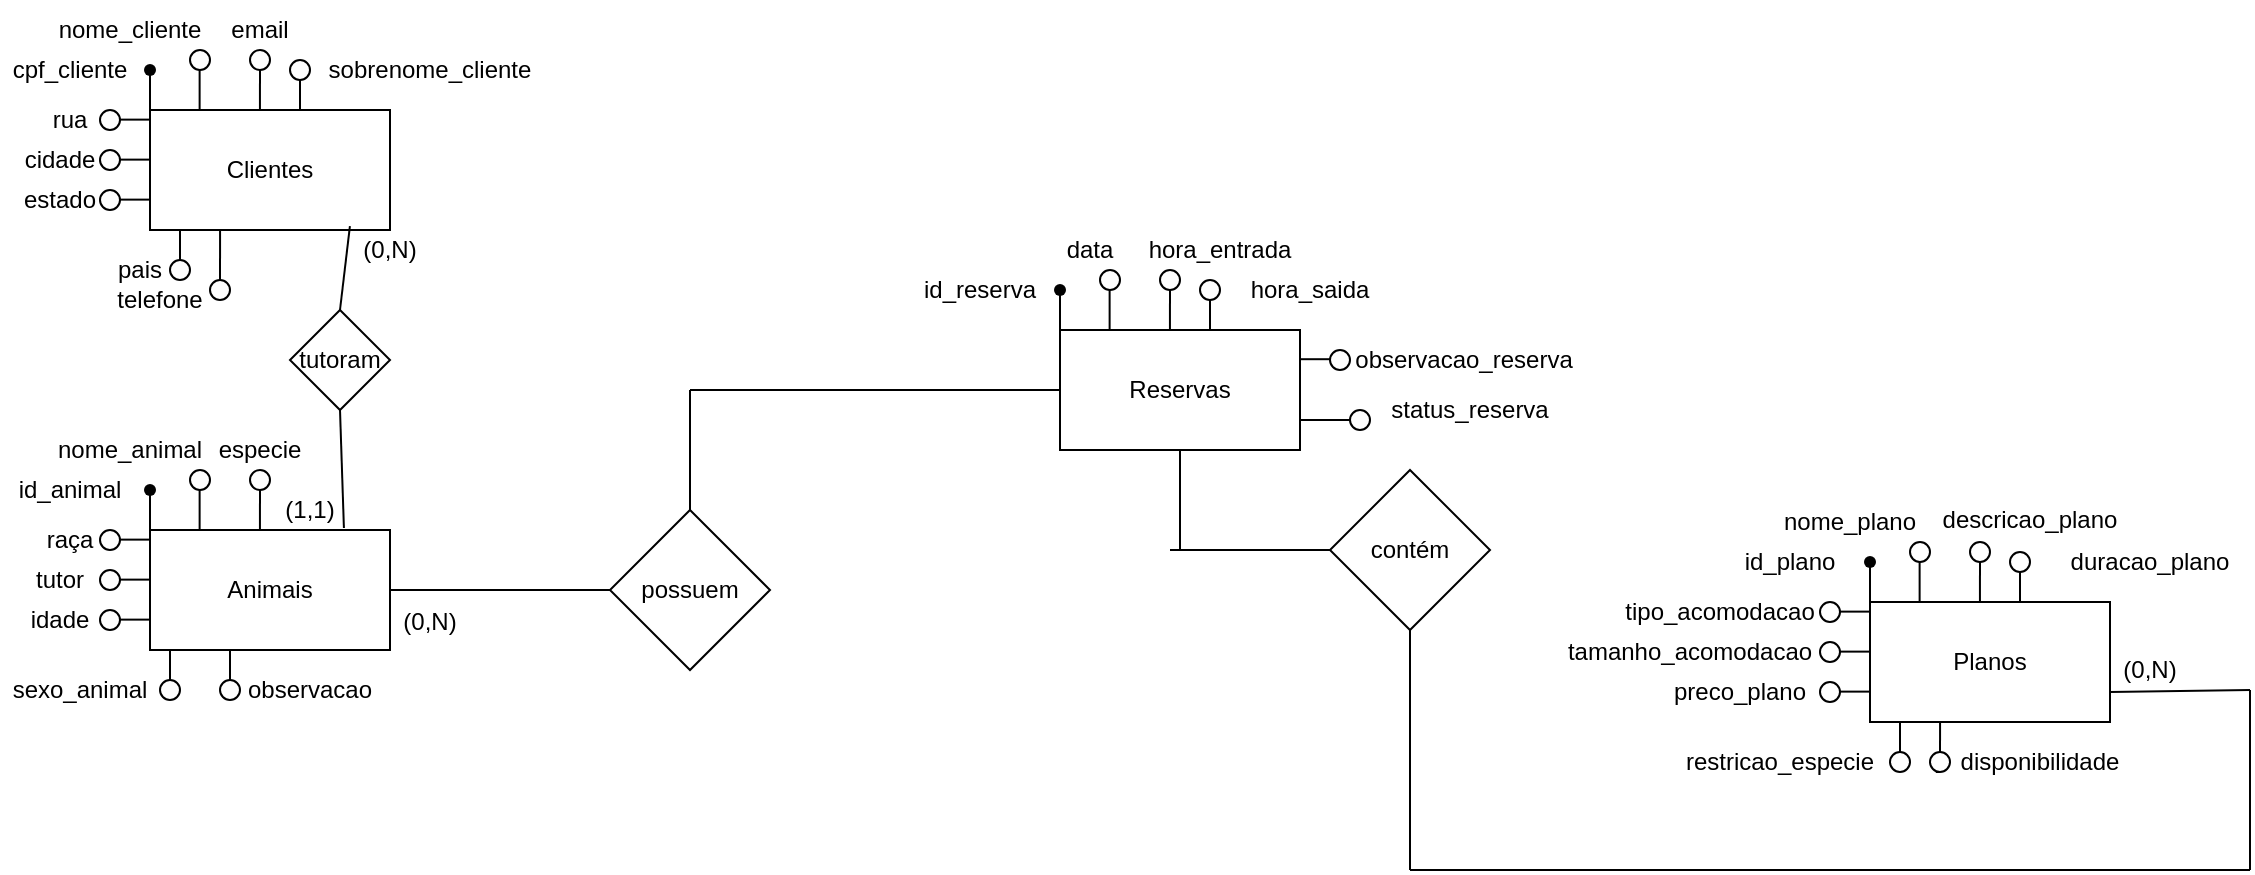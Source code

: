 <mxfile version="21.7.5" type="device">
  <diagram id="0zx48TExtGR6wXhQPlg_" name="Página-1">
    <mxGraphModel dx="1120" dy="478" grid="1" gridSize="10" guides="1" tooltips="1" connect="1" arrows="1" fold="1" page="1" pageScale="1" pageWidth="827" pageHeight="1169" math="0" shadow="0">
      <root>
        <mxCell id="0" />
        <mxCell id="1" parent="0" />
        <mxCell id="ggOTtO3rocImcCKtTKWv-1" value="Clientes" style="rounded=0;whiteSpace=wrap;html=1;" parent="1" vertex="1">
          <mxGeometry x="140" y="120" width="120" height="60" as="geometry" />
        </mxCell>
        <mxCell id="ggOTtO3rocImcCKtTKWv-2" value="" style="endArrow=none;html=1;rounded=0;" parent="1" edge="1">
          <mxGeometry width="50" height="50" relative="1" as="geometry">
            <mxPoint x="140" y="130" as="sourcePoint" />
            <mxPoint x="140" y="100" as="targetPoint" />
          </mxGeometry>
        </mxCell>
        <mxCell id="ggOTtO3rocImcCKtTKWv-4" value="" style="endArrow=none;html=1;rounded=0;" parent="1" edge="1">
          <mxGeometry width="50" height="50" relative="1" as="geometry">
            <mxPoint x="164.81" y="120" as="sourcePoint" />
            <mxPoint x="164.81" y="100" as="targetPoint" />
          </mxGeometry>
        </mxCell>
        <mxCell id="ggOTtO3rocImcCKtTKWv-5" value="" style="shape=waypoint;sketch=0;fillStyle=solid;size=6;pointerEvents=1;points=[];fillColor=none;resizable=0;rotatable=0;perimeter=centerPerimeter;snapToPoint=1;" parent="1" vertex="1">
          <mxGeometry x="130" y="90" width="20" height="20" as="geometry" />
        </mxCell>
        <mxCell id="ggOTtO3rocImcCKtTKWv-6" value="cpf_cliente" style="text;html=1;strokeColor=none;fillColor=none;align=center;verticalAlign=middle;whiteSpace=wrap;rounded=0;" parent="1" vertex="1">
          <mxGeometry x="70" y="85" width="60" height="30" as="geometry" />
        </mxCell>
        <mxCell id="ggOTtO3rocImcCKtTKWv-7" value="nome_cliente" style="text;html=1;strokeColor=none;fillColor=none;align=center;verticalAlign=middle;whiteSpace=wrap;rounded=0;" parent="1" vertex="1">
          <mxGeometry x="100" y="65" width="60" height="30" as="geometry" />
        </mxCell>
        <mxCell id="ggOTtO3rocImcCKtTKWv-11" value="" style="endArrow=none;html=1;rounded=0;" parent="1" source="ggOTtO3rocImcCKtTKWv-103" edge="1">
          <mxGeometry width="50" height="50" relative="1" as="geometry">
            <mxPoint x="150" y="410" as="sourcePoint" />
            <mxPoint x="150" y="390" as="targetPoint" />
          </mxGeometry>
        </mxCell>
        <mxCell id="ggOTtO3rocImcCKtTKWv-17" value="" style="ellipse;whiteSpace=wrap;html=1;" parent="1" vertex="1">
          <mxGeometry x="160" y="90" width="10" height="10" as="geometry" />
        </mxCell>
        <mxCell id="ggOTtO3rocImcCKtTKWv-36" value="" style="endArrow=none;html=1;rounded=0;exitX=0.458;exitY=0;exitDx=0;exitDy=0;exitPerimeter=0;" parent="1" source="ggOTtO3rocImcCKtTKWv-1" target="ggOTtO3rocImcCKtTKWv-35" edge="1">
          <mxGeometry width="50" height="50" relative="1" as="geometry">
            <mxPoint x="190" y="120" as="sourcePoint" />
            <mxPoint x="190" y="100" as="targetPoint" />
          </mxGeometry>
        </mxCell>
        <mxCell id="ggOTtO3rocImcCKtTKWv-35" value="" style="ellipse;whiteSpace=wrap;html=1;" parent="1" vertex="1">
          <mxGeometry x="190" y="90" width="10" height="10" as="geometry" />
        </mxCell>
        <mxCell id="ggOTtO3rocImcCKtTKWv-37" value="sobrenome_cliente" style="text;html=1;strokeColor=none;fillColor=none;align=center;verticalAlign=middle;whiteSpace=wrap;rounded=0;" parent="1" vertex="1">
          <mxGeometry x="250" y="85" width="60" height="30" as="geometry" />
        </mxCell>
        <mxCell id="ggOTtO3rocImcCKtTKWv-38" value="" style="endArrow=none;html=1;rounded=0;exitX=0.458;exitY=0;exitDx=0;exitDy=0;exitPerimeter=0;" parent="1" target="ggOTtO3rocImcCKtTKWv-39" edge="1">
          <mxGeometry width="50" height="50" relative="1" as="geometry">
            <mxPoint x="215" y="120" as="sourcePoint" />
            <mxPoint x="210" y="100" as="targetPoint" />
          </mxGeometry>
        </mxCell>
        <mxCell id="ggOTtO3rocImcCKtTKWv-39" value="" style="ellipse;whiteSpace=wrap;html=1;" parent="1" vertex="1">
          <mxGeometry x="210" y="95" width="10" height="10" as="geometry" />
        </mxCell>
        <mxCell id="ggOTtO3rocImcCKtTKWv-40" value="email" style="text;html=1;strokeColor=none;fillColor=none;align=center;verticalAlign=middle;whiteSpace=wrap;rounded=0;" parent="1" vertex="1">
          <mxGeometry x="165" y="65" width="60" height="30" as="geometry" />
        </mxCell>
        <mxCell id="ggOTtO3rocImcCKtTKWv-43" value="" style="endArrow=none;html=1;rounded=0;exitX=0.458;exitY=0;exitDx=0;exitDy=0;exitPerimeter=0;" parent="1" edge="1">
          <mxGeometry width="50" height="50" relative="1" as="geometry">
            <mxPoint x="140" y="124.81" as="sourcePoint" />
            <mxPoint x="125" y="124.81" as="targetPoint" />
            <Array as="points">
              <mxPoint x="135" y="124.81" />
            </Array>
          </mxGeometry>
        </mxCell>
        <mxCell id="ggOTtO3rocImcCKtTKWv-44" value="" style="ellipse;whiteSpace=wrap;html=1;" parent="1" vertex="1">
          <mxGeometry x="115" y="120" width="10" height="10" as="geometry" />
        </mxCell>
        <mxCell id="ggOTtO3rocImcCKtTKWv-48" value="" style="endArrow=none;html=1;rounded=0;exitX=0.458;exitY=0;exitDx=0;exitDy=0;exitPerimeter=0;" parent="1" edge="1">
          <mxGeometry width="50" height="50" relative="1" as="geometry">
            <mxPoint x="140" y="144.81" as="sourcePoint" />
            <mxPoint x="125" y="144.81" as="targetPoint" />
            <Array as="points">
              <mxPoint x="135" y="144.81" />
            </Array>
          </mxGeometry>
        </mxCell>
        <mxCell id="ggOTtO3rocImcCKtTKWv-49" value="" style="ellipse;whiteSpace=wrap;html=1;" parent="1" vertex="1">
          <mxGeometry x="115" y="140" width="10" height="10" as="geometry" />
        </mxCell>
        <mxCell id="ggOTtO3rocImcCKtTKWv-50" value="" style="endArrow=none;html=1;rounded=0;exitX=0.458;exitY=0;exitDx=0;exitDy=0;exitPerimeter=0;" parent="1" edge="1">
          <mxGeometry width="50" height="50" relative="1" as="geometry">
            <mxPoint x="140" y="164.81" as="sourcePoint" />
            <mxPoint x="125" y="164.81" as="targetPoint" />
            <Array as="points">
              <mxPoint x="135" y="164.81" />
            </Array>
          </mxGeometry>
        </mxCell>
        <mxCell id="ggOTtO3rocImcCKtTKWv-51" value="" style="ellipse;whiteSpace=wrap;html=1;" parent="1" vertex="1">
          <mxGeometry x="115" y="160" width="10" height="10" as="geometry" />
        </mxCell>
        <mxCell id="ggOTtO3rocImcCKtTKWv-52" value="rua" style="text;html=1;strokeColor=none;fillColor=none;align=center;verticalAlign=middle;whiteSpace=wrap;rounded=0;" parent="1" vertex="1">
          <mxGeometry x="70" y="110" width="60" height="30" as="geometry" />
        </mxCell>
        <mxCell id="ggOTtO3rocImcCKtTKWv-55" value="" style="endArrow=none;html=1;rounded=0;exitX=0.458;exitY=0;exitDx=0;exitDy=0;exitPerimeter=0;" parent="1" target="ggOTtO3rocImcCKtTKWv-56" edge="1">
          <mxGeometry width="50" height="50" relative="1" as="geometry">
            <mxPoint x="155" y="180" as="sourcePoint" />
            <mxPoint x="150" y="160" as="targetPoint" />
          </mxGeometry>
        </mxCell>
        <mxCell id="ggOTtO3rocImcCKtTKWv-56" value="" style="ellipse;whiteSpace=wrap;html=1;" parent="1" vertex="1">
          <mxGeometry x="150" y="195" width="10" height="10" as="geometry" />
        </mxCell>
        <mxCell id="ggOTtO3rocImcCKtTKWv-59" value="cidade" style="text;html=1;strokeColor=none;fillColor=none;align=center;verticalAlign=middle;whiteSpace=wrap;rounded=0;" parent="1" vertex="1">
          <mxGeometry x="65" y="130" width="60" height="30" as="geometry" />
        </mxCell>
        <mxCell id="ggOTtO3rocImcCKtTKWv-60" value="estado" style="text;html=1;strokeColor=none;fillColor=none;align=center;verticalAlign=middle;whiteSpace=wrap;rounded=0;" parent="1" vertex="1">
          <mxGeometry x="65" y="150" width="60" height="30" as="geometry" />
        </mxCell>
        <mxCell id="ggOTtO3rocImcCKtTKWv-61" value="pais" style="text;html=1;strokeColor=none;fillColor=none;align=center;verticalAlign=middle;whiteSpace=wrap;rounded=0;" parent="1" vertex="1">
          <mxGeometry x="105" y="185" width="60" height="30" as="geometry" />
        </mxCell>
        <mxCell id="ggOTtO3rocImcCKtTKWv-63" value="" style="endArrow=none;html=1;rounded=0;exitX=0.292;exitY=1;exitDx=0;exitDy=0;exitPerimeter=0;" parent="1" source="ggOTtO3rocImcCKtTKWv-1" target="ggOTtO3rocImcCKtTKWv-64" edge="1">
          <mxGeometry width="50" height="50" relative="1" as="geometry">
            <mxPoint x="200" y="180" as="sourcePoint" />
            <mxPoint x="195" y="160" as="targetPoint" />
          </mxGeometry>
        </mxCell>
        <mxCell id="ggOTtO3rocImcCKtTKWv-64" value="" style="ellipse;whiteSpace=wrap;html=1;" parent="1" vertex="1">
          <mxGeometry x="170" y="205" width="10" height="10" as="geometry" />
        </mxCell>
        <mxCell id="ggOTtO3rocImcCKtTKWv-65" value="telefone" style="text;html=1;strokeColor=none;fillColor=none;align=center;verticalAlign=middle;whiteSpace=wrap;rounded=0;" parent="1" vertex="1">
          <mxGeometry x="115" y="200" width="60" height="30" as="geometry" />
        </mxCell>
        <mxCell id="ggOTtO3rocImcCKtTKWv-66" value="Animais" style="rounded=0;whiteSpace=wrap;html=1;" parent="1" vertex="1">
          <mxGeometry x="140" y="330" width="120" height="60" as="geometry" />
        </mxCell>
        <mxCell id="ggOTtO3rocImcCKtTKWv-67" value="" style="endArrow=none;html=1;rounded=0;" parent="1" edge="1">
          <mxGeometry width="50" height="50" relative="1" as="geometry">
            <mxPoint x="140" y="340" as="sourcePoint" />
            <mxPoint x="140" y="310" as="targetPoint" />
          </mxGeometry>
        </mxCell>
        <mxCell id="ggOTtO3rocImcCKtTKWv-68" value="" style="endArrow=none;html=1;rounded=0;" parent="1" edge="1">
          <mxGeometry width="50" height="50" relative="1" as="geometry">
            <mxPoint x="164.81" y="330" as="sourcePoint" />
            <mxPoint x="164.81" y="310" as="targetPoint" />
          </mxGeometry>
        </mxCell>
        <mxCell id="ggOTtO3rocImcCKtTKWv-69" value="" style="shape=waypoint;sketch=0;fillStyle=solid;size=6;pointerEvents=1;points=[];fillColor=none;resizable=0;rotatable=0;perimeter=centerPerimeter;snapToPoint=1;" parent="1" vertex="1">
          <mxGeometry x="130" y="300" width="20" height="20" as="geometry" />
        </mxCell>
        <mxCell id="ggOTtO3rocImcCKtTKWv-70" value="id_animal" style="text;html=1;strokeColor=none;fillColor=none;align=center;verticalAlign=middle;whiteSpace=wrap;rounded=0;" parent="1" vertex="1">
          <mxGeometry x="70" y="295" width="60" height="30" as="geometry" />
        </mxCell>
        <mxCell id="ggOTtO3rocImcCKtTKWv-71" value="nome_animal" style="text;html=1;strokeColor=none;fillColor=none;align=center;verticalAlign=middle;whiteSpace=wrap;rounded=0;" parent="1" vertex="1">
          <mxGeometry x="100" y="275" width="60" height="30" as="geometry" />
        </mxCell>
        <mxCell id="ggOTtO3rocImcCKtTKWv-72" value="" style="ellipse;whiteSpace=wrap;html=1;" parent="1" vertex="1">
          <mxGeometry x="160" y="300" width="10" height="10" as="geometry" />
        </mxCell>
        <mxCell id="ggOTtO3rocImcCKtTKWv-73" value="" style="endArrow=none;html=1;rounded=0;exitX=0.458;exitY=0;exitDx=0;exitDy=0;exitPerimeter=0;" parent="1" source="ggOTtO3rocImcCKtTKWv-66" target="ggOTtO3rocImcCKtTKWv-74" edge="1">
          <mxGeometry width="50" height="50" relative="1" as="geometry">
            <mxPoint x="190" y="330" as="sourcePoint" />
            <mxPoint x="190" y="310" as="targetPoint" />
          </mxGeometry>
        </mxCell>
        <mxCell id="ggOTtO3rocImcCKtTKWv-74" value="" style="ellipse;whiteSpace=wrap;html=1;" parent="1" vertex="1">
          <mxGeometry x="190" y="300" width="10" height="10" as="geometry" />
        </mxCell>
        <mxCell id="ggOTtO3rocImcCKtTKWv-78" value="especie" style="text;html=1;strokeColor=none;fillColor=none;align=center;verticalAlign=middle;whiteSpace=wrap;rounded=0;" parent="1" vertex="1">
          <mxGeometry x="165" y="275" width="60" height="30" as="geometry" />
        </mxCell>
        <mxCell id="ggOTtO3rocImcCKtTKWv-79" value="" style="endArrow=none;html=1;rounded=0;exitX=0.458;exitY=0;exitDx=0;exitDy=0;exitPerimeter=0;" parent="1" edge="1">
          <mxGeometry width="50" height="50" relative="1" as="geometry">
            <mxPoint x="140" y="334.81" as="sourcePoint" />
            <mxPoint x="125" y="334.81" as="targetPoint" />
            <Array as="points">
              <mxPoint x="135" y="334.81" />
            </Array>
          </mxGeometry>
        </mxCell>
        <mxCell id="ggOTtO3rocImcCKtTKWv-80" value="" style="ellipse;whiteSpace=wrap;html=1;" parent="1" vertex="1">
          <mxGeometry x="115" y="330" width="10" height="10" as="geometry" />
        </mxCell>
        <mxCell id="ggOTtO3rocImcCKtTKWv-81" value="" style="endArrow=none;html=1;rounded=0;exitX=0.458;exitY=0;exitDx=0;exitDy=0;exitPerimeter=0;" parent="1" edge="1">
          <mxGeometry width="50" height="50" relative="1" as="geometry">
            <mxPoint x="140" y="354.81" as="sourcePoint" />
            <mxPoint x="125" y="354.81" as="targetPoint" />
            <Array as="points">
              <mxPoint x="135" y="354.81" />
            </Array>
          </mxGeometry>
        </mxCell>
        <mxCell id="ggOTtO3rocImcCKtTKWv-82" value="" style="ellipse;whiteSpace=wrap;html=1;" parent="1" vertex="1">
          <mxGeometry x="115" y="350" width="10" height="10" as="geometry" />
        </mxCell>
        <mxCell id="ggOTtO3rocImcCKtTKWv-83" value="" style="endArrow=none;html=1;rounded=0;exitX=0.458;exitY=0;exitDx=0;exitDy=0;exitPerimeter=0;" parent="1" edge="1">
          <mxGeometry width="50" height="50" relative="1" as="geometry">
            <mxPoint x="140" y="374.81" as="sourcePoint" />
            <mxPoint x="125" y="374.81" as="targetPoint" />
            <Array as="points">
              <mxPoint x="135" y="374.81" />
            </Array>
          </mxGeometry>
        </mxCell>
        <mxCell id="ggOTtO3rocImcCKtTKWv-84" value="" style="ellipse;whiteSpace=wrap;html=1;" parent="1" vertex="1">
          <mxGeometry x="115" y="370" width="10" height="10" as="geometry" />
        </mxCell>
        <mxCell id="ggOTtO3rocImcCKtTKWv-85" value="raça" style="text;html=1;strokeColor=none;fillColor=none;align=center;verticalAlign=middle;whiteSpace=wrap;rounded=0;" parent="1" vertex="1">
          <mxGeometry x="70" y="320" width="60" height="30" as="geometry" />
        </mxCell>
        <mxCell id="ggOTtO3rocImcCKtTKWv-88" value="tutor" style="text;html=1;strokeColor=none;fillColor=none;align=center;verticalAlign=middle;whiteSpace=wrap;rounded=0;" parent="1" vertex="1">
          <mxGeometry x="65" y="340" width="60" height="30" as="geometry" />
        </mxCell>
        <mxCell id="ggOTtO3rocImcCKtTKWv-89" value="idade" style="text;html=1;strokeColor=none;fillColor=none;align=center;verticalAlign=middle;whiteSpace=wrap;rounded=0;" parent="1" vertex="1">
          <mxGeometry x="65" y="360" width="60" height="30" as="geometry" />
        </mxCell>
        <mxCell id="ggOTtO3rocImcCKtTKWv-105" value="Reservas" style="rounded=0;whiteSpace=wrap;html=1;" parent="1" vertex="1">
          <mxGeometry x="595" y="230" width="120" height="60" as="geometry" />
        </mxCell>
        <mxCell id="ggOTtO3rocImcCKtTKWv-106" value="" style="endArrow=none;html=1;rounded=0;" parent="1" edge="1">
          <mxGeometry width="50" height="50" relative="1" as="geometry">
            <mxPoint x="595" y="240" as="sourcePoint" />
            <mxPoint x="595" y="210" as="targetPoint" />
          </mxGeometry>
        </mxCell>
        <mxCell id="ggOTtO3rocImcCKtTKWv-107" value="" style="endArrow=none;html=1;rounded=0;" parent="1" edge="1">
          <mxGeometry width="50" height="50" relative="1" as="geometry">
            <mxPoint x="619.81" y="230" as="sourcePoint" />
            <mxPoint x="619.81" y="210" as="targetPoint" />
          </mxGeometry>
        </mxCell>
        <mxCell id="ggOTtO3rocImcCKtTKWv-108" value="" style="shape=waypoint;sketch=0;fillStyle=solid;size=6;pointerEvents=1;points=[];fillColor=none;resizable=0;rotatable=0;perimeter=centerPerimeter;snapToPoint=1;" parent="1" vertex="1">
          <mxGeometry x="585" y="200" width="20" height="20" as="geometry" />
        </mxCell>
        <mxCell id="ggOTtO3rocImcCKtTKWv-109" value="id_reserva" style="text;html=1;strokeColor=none;fillColor=none;align=center;verticalAlign=middle;whiteSpace=wrap;rounded=0;" parent="1" vertex="1">
          <mxGeometry x="525" y="195" width="60" height="30" as="geometry" />
        </mxCell>
        <mxCell id="ggOTtO3rocImcCKtTKWv-110" value="data" style="text;html=1;strokeColor=none;fillColor=none;align=center;verticalAlign=middle;whiteSpace=wrap;rounded=0;" parent="1" vertex="1">
          <mxGeometry x="580" y="175" width="60" height="30" as="geometry" />
        </mxCell>
        <mxCell id="ggOTtO3rocImcCKtTKWv-111" value="" style="ellipse;whiteSpace=wrap;html=1;" parent="1" vertex="1">
          <mxGeometry x="615" y="200" width="10" height="10" as="geometry" />
        </mxCell>
        <mxCell id="ggOTtO3rocImcCKtTKWv-112" value="" style="endArrow=none;html=1;rounded=0;exitX=0.458;exitY=0;exitDx=0;exitDy=0;exitPerimeter=0;" parent="1" source="ggOTtO3rocImcCKtTKWv-105" target="ggOTtO3rocImcCKtTKWv-113" edge="1">
          <mxGeometry width="50" height="50" relative="1" as="geometry">
            <mxPoint x="645" y="230" as="sourcePoint" />
            <mxPoint x="645" y="210" as="targetPoint" />
          </mxGeometry>
        </mxCell>
        <mxCell id="ggOTtO3rocImcCKtTKWv-113" value="" style="ellipse;whiteSpace=wrap;html=1;" parent="1" vertex="1">
          <mxGeometry x="645" y="200" width="10" height="10" as="geometry" />
        </mxCell>
        <mxCell id="ggOTtO3rocImcCKtTKWv-114" value="hora_saida" style="text;html=1;strokeColor=none;fillColor=none;align=center;verticalAlign=middle;whiteSpace=wrap;rounded=0;" parent="1" vertex="1">
          <mxGeometry x="690" y="195" width="60" height="30" as="geometry" />
        </mxCell>
        <mxCell id="ggOTtO3rocImcCKtTKWv-115" value="" style="endArrow=none;html=1;rounded=0;exitX=0.458;exitY=0;exitDx=0;exitDy=0;exitPerimeter=0;" parent="1" target="ggOTtO3rocImcCKtTKWv-116" edge="1">
          <mxGeometry width="50" height="50" relative="1" as="geometry">
            <mxPoint x="670" y="230" as="sourcePoint" />
            <mxPoint x="665" y="210" as="targetPoint" />
          </mxGeometry>
        </mxCell>
        <mxCell id="ggOTtO3rocImcCKtTKWv-116" value="" style="ellipse;whiteSpace=wrap;html=1;" parent="1" vertex="1">
          <mxGeometry x="665" y="205" width="10" height="10" as="geometry" />
        </mxCell>
        <mxCell id="ggOTtO3rocImcCKtTKWv-117" value="hora_entrada" style="text;html=1;strokeColor=none;fillColor=none;align=center;verticalAlign=middle;whiteSpace=wrap;rounded=0;" parent="1" vertex="1">
          <mxGeometry x="645" y="175" width="60" height="30" as="geometry" />
        </mxCell>
        <mxCell id="ggOTtO3rocImcCKtTKWv-121" value="" style="ellipse;whiteSpace=wrap;html=1;" parent="1" vertex="1">
          <mxGeometry x="730" y="240" width="10" height="10" as="geometry" />
        </mxCell>
        <mxCell id="ggOTtO3rocImcCKtTKWv-122" value="" style="endArrow=none;html=1;rounded=0;exitX=0.458;exitY=0;exitDx=0;exitDy=0;exitPerimeter=0;" parent="1" edge="1">
          <mxGeometry width="50" height="50" relative="1" as="geometry">
            <mxPoint x="730" y="244.6" as="sourcePoint" />
            <mxPoint x="715" y="244.6" as="targetPoint" />
            <Array as="points">
              <mxPoint x="725" y="244.6" />
            </Array>
          </mxGeometry>
        </mxCell>
        <mxCell id="ggOTtO3rocImcCKtTKWv-138" value="" style="endArrow=none;html=1;rounded=0;" parent="1" target="ggOTtO3rocImcCKtTKWv-103" edge="1">
          <mxGeometry width="50" height="50" relative="1" as="geometry">
            <mxPoint x="150" y="410" as="sourcePoint" />
            <mxPoint x="150" y="390" as="targetPoint" />
          </mxGeometry>
        </mxCell>
        <mxCell id="ggOTtO3rocImcCKtTKWv-103" value="" style="ellipse;whiteSpace=wrap;html=1;" parent="1" vertex="1">
          <mxGeometry x="145" y="405" width="10" height="10" as="geometry" />
        </mxCell>
        <mxCell id="ggOTtO3rocImcCKtTKWv-139" value="sexo_animal" style="text;html=1;strokeColor=none;fillColor=none;align=center;verticalAlign=middle;whiteSpace=wrap;rounded=0;" parent="1" vertex="1">
          <mxGeometry x="75" y="395" width="60" height="30" as="geometry" />
        </mxCell>
        <mxCell id="ggOTtO3rocImcCKtTKWv-140" value="observacao_reserva" style="text;html=1;strokeColor=none;fillColor=none;align=center;verticalAlign=middle;whiteSpace=wrap;rounded=0;" parent="1" vertex="1">
          <mxGeometry x="767" y="230" width="60" height="30" as="geometry" />
        </mxCell>
        <mxCell id="ggOTtO3rocImcCKtTKWv-143" value="" style="endArrow=none;html=1;rounded=0;" parent="1" source="ggOTtO3rocImcCKtTKWv-144" edge="1">
          <mxGeometry width="50" height="50" relative="1" as="geometry">
            <mxPoint x="180" y="410" as="sourcePoint" />
            <mxPoint x="180" y="390" as="targetPoint" />
          </mxGeometry>
        </mxCell>
        <mxCell id="ggOTtO3rocImcCKtTKWv-144" value="" style="ellipse;whiteSpace=wrap;html=1;" parent="1" vertex="1">
          <mxGeometry x="175" y="405" width="10" height="10" as="geometry" />
        </mxCell>
        <mxCell id="ggOTtO3rocImcCKtTKWv-145" value="observacao" style="text;html=1;strokeColor=none;fillColor=none;align=center;verticalAlign=middle;whiteSpace=wrap;rounded=0;" parent="1" vertex="1">
          <mxGeometry x="190" y="395" width="60" height="30" as="geometry" />
        </mxCell>
        <mxCell id="ggOTtO3rocImcCKtTKWv-170" value="tutoram" style="rhombus;whiteSpace=wrap;html=1;" parent="1" vertex="1">
          <mxGeometry x="210" y="220" width="50" height="50" as="geometry" />
        </mxCell>
        <mxCell id="ggOTtO3rocImcCKtTKWv-172" value="" style="endArrow=none;html=1;rounded=0;entryX=0.5;entryY=1;entryDx=0;entryDy=0;exitX=0.808;exitY=-0.017;exitDx=0;exitDy=0;exitPerimeter=0;" parent="1" source="ggOTtO3rocImcCKtTKWv-66" target="ggOTtO3rocImcCKtTKWv-170" edge="1">
          <mxGeometry width="50" height="50" relative="1" as="geometry">
            <mxPoint x="340" y="310" as="sourcePoint" />
            <mxPoint x="390" y="260" as="targetPoint" />
          </mxGeometry>
        </mxCell>
        <mxCell id="ggOTtO3rocImcCKtTKWv-173" value="" style="endArrow=none;html=1;rounded=0;entryX=0.833;entryY=0.967;entryDx=0;entryDy=0;exitX=0.5;exitY=0;exitDx=0;exitDy=0;entryPerimeter=0;" parent="1" source="ggOTtO3rocImcCKtTKWv-170" target="ggOTtO3rocImcCKtTKWv-1" edge="1">
          <mxGeometry width="50" height="50" relative="1" as="geometry">
            <mxPoint x="340" y="310" as="sourcePoint" />
            <mxPoint x="390" y="260" as="targetPoint" />
          </mxGeometry>
        </mxCell>
        <mxCell id="ggOTtO3rocImcCKtTKWv-183" value="possuem" style="rhombus;whiteSpace=wrap;html=1;" parent="1" vertex="1">
          <mxGeometry x="370" y="320" width="80" height="80" as="geometry" />
        </mxCell>
        <mxCell id="ggOTtO3rocImcCKtTKWv-184" value="" style="endArrow=none;html=1;rounded=0;exitX=1;exitY=0.5;exitDx=0;exitDy=0;" parent="1" source="ggOTtO3rocImcCKtTKWv-66" edge="1">
          <mxGeometry width="50" height="50" relative="1" as="geometry">
            <mxPoint x="480" y="340" as="sourcePoint" />
            <mxPoint x="370" y="360" as="targetPoint" />
          </mxGeometry>
        </mxCell>
        <mxCell id="ggOTtO3rocImcCKtTKWv-185" value="" style="endArrow=none;html=1;rounded=0;exitX=0.5;exitY=0;exitDx=0;exitDy=0;" parent="1" source="ggOTtO3rocImcCKtTKWv-183" edge="1">
          <mxGeometry width="50" height="50" relative="1" as="geometry">
            <mxPoint x="480" y="340" as="sourcePoint" />
            <mxPoint x="410" y="260" as="targetPoint" />
          </mxGeometry>
        </mxCell>
        <mxCell id="ggOTtO3rocImcCKtTKWv-187" value="" style="endArrow=none;html=1;rounded=0;entryX=0;entryY=0.5;entryDx=0;entryDy=0;" parent="1" target="ggOTtO3rocImcCKtTKWv-105" edge="1">
          <mxGeometry width="50" height="50" relative="1" as="geometry">
            <mxPoint x="410" y="260" as="sourcePoint" />
            <mxPoint x="590" y="260" as="targetPoint" />
          </mxGeometry>
        </mxCell>
        <mxCell id="APrqZgsGzZIo6Ghcfjsz-64" value="Planos" style="rounded=0;whiteSpace=wrap;html=1;" parent="1" vertex="1">
          <mxGeometry x="1000" y="366" width="120" height="60" as="geometry" />
        </mxCell>
        <mxCell id="APrqZgsGzZIo6Ghcfjsz-65" value="" style="endArrow=none;html=1;rounded=0;" parent="1" edge="1">
          <mxGeometry width="50" height="50" relative="1" as="geometry">
            <mxPoint x="1000" y="376" as="sourcePoint" />
            <mxPoint x="1000" y="346" as="targetPoint" />
          </mxGeometry>
        </mxCell>
        <mxCell id="APrqZgsGzZIo6Ghcfjsz-66" value="" style="endArrow=none;html=1;rounded=0;" parent="1" edge="1">
          <mxGeometry width="50" height="50" relative="1" as="geometry">
            <mxPoint x="1024.81" y="366" as="sourcePoint" />
            <mxPoint x="1024.81" y="346" as="targetPoint" />
          </mxGeometry>
        </mxCell>
        <mxCell id="APrqZgsGzZIo6Ghcfjsz-67" value="" style="shape=waypoint;sketch=0;fillStyle=solid;size=6;pointerEvents=1;points=[];fillColor=none;resizable=0;rotatable=0;perimeter=centerPerimeter;snapToPoint=1;" parent="1" vertex="1">
          <mxGeometry x="990" y="336" width="20" height="20" as="geometry" />
        </mxCell>
        <mxCell id="APrqZgsGzZIo6Ghcfjsz-68" value="id_plano" style="text;html=1;strokeColor=none;fillColor=none;align=center;verticalAlign=middle;whiteSpace=wrap;rounded=0;" parent="1" vertex="1">
          <mxGeometry x="930" y="331" width="60" height="30" as="geometry" />
        </mxCell>
        <mxCell id="APrqZgsGzZIo6Ghcfjsz-69" value="nome_plano" style="text;html=1;strokeColor=none;fillColor=none;align=center;verticalAlign=middle;whiteSpace=wrap;rounded=0;" parent="1" vertex="1">
          <mxGeometry x="960" y="311" width="60" height="30" as="geometry" />
        </mxCell>
        <mxCell id="APrqZgsGzZIo6Ghcfjsz-70" value="" style="ellipse;whiteSpace=wrap;html=1;" parent="1" vertex="1">
          <mxGeometry x="1020" y="336" width="10" height="10" as="geometry" />
        </mxCell>
        <mxCell id="APrqZgsGzZIo6Ghcfjsz-71" value="" style="endArrow=none;html=1;rounded=0;exitX=0.458;exitY=0;exitDx=0;exitDy=0;exitPerimeter=0;" parent="1" source="APrqZgsGzZIo6Ghcfjsz-64" target="APrqZgsGzZIo6Ghcfjsz-72" edge="1">
          <mxGeometry width="50" height="50" relative="1" as="geometry">
            <mxPoint x="1050" y="366" as="sourcePoint" />
            <mxPoint x="1050" y="346" as="targetPoint" />
          </mxGeometry>
        </mxCell>
        <mxCell id="APrqZgsGzZIo6Ghcfjsz-72" value="" style="ellipse;whiteSpace=wrap;html=1;" parent="1" vertex="1">
          <mxGeometry x="1050" y="336" width="10" height="10" as="geometry" />
        </mxCell>
        <mxCell id="APrqZgsGzZIo6Ghcfjsz-73" value="duracao_plano" style="text;html=1;strokeColor=none;fillColor=none;align=center;verticalAlign=middle;whiteSpace=wrap;rounded=0;" parent="1" vertex="1">
          <mxGeometry x="1110" y="331" width="60" height="30" as="geometry" />
        </mxCell>
        <mxCell id="APrqZgsGzZIo6Ghcfjsz-74" value="" style="endArrow=none;html=1;rounded=0;exitX=0.458;exitY=0;exitDx=0;exitDy=0;exitPerimeter=0;" parent="1" target="APrqZgsGzZIo6Ghcfjsz-75" edge="1">
          <mxGeometry width="50" height="50" relative="1" as="geometry">
            <mxPoint x="1075" y="366" as="sourcePoint" />
            <mxPoint x="1070" y="346" as="targetPoint" />
          </mxGeometry>
        </mxCell>
        <mxCell id="APrqZgsGzZIo6Ghcfjsz-75" value="" style="ellipse;whiteSpace=wrap;html=1;" parent="1" vertex="1">
          <mxGeometry x="1070" y="341" width="10" height="10" as="geometry" />
        </mxCell>
        <mxCell id="APrqZgsGzZIo6Ghcfjsz-76" value="descricao_plano" style="text;html=1;strokeColor=none;fillColor=none;align=center;verticalAlign=middle;whiteSpace=wrap;rounded=0;" parent="1" vertex="1">
          <mxGeometry x="1050" y="310" width="60" height="30" as="geometry" />
        </mxCell>
        <mxCell id="APrqZgsGzZIo6Ghcfjsz-77" value="" style="endArrow=none;html=1;rounded=0;exitX=0.458;exitY=0;exitDx=0;exitDy=0;exitPerimeter=0;" parent="1" edge="1">
          <mxGeometry width="50" height="50" relative="1" as="geometry">
            <mxPoint x="1000" y="370.81" as="sourcePoint" />
            <mxPoint x="985" y="370.81" as="targetPoint" />
            <Array as="points">
              <mxPoint x="995" y="370.81" />
            </Array>
          </mxGeometry>
        </mxCell>
        <mxCell id="APrqZgsGzZIo6Ghcfjsz-78" value="" style="ellipse;whiteSpace=wrap;html=1;" parent="1" vertex="1">
          <mxGeometry x="975" y="366" width="10" height="10" as="geometry" />
        </mxCell>
        <mxCell id="APrqZgsGzZIo6Ghcfjsz-79" value="" style="endArrow=none;html=1;rounded=0;exitX=0.458;exitY=0;exitDx=0;exitDy=0;exitPerimeter=0;" parent="1" edge="1">
          <mxGeometry width="50" height="50" relative="1" as="geometry">
            <mxPoint x="1000" y="390.81" as="sourcePoint" />
            <mxPoint x="985" y="390.81" as="targetPoint" />
            <Array as="points">
              <mxPoint x="995" y="390.81" />
            </Array>
          </mxGeometry>
        </mxCell>
        <mxCell id="APrqZgsGzZIo6Ghcfjsz-80" value="" style="ellipse;whiteSpace=wrap;html=1;" parent="1" vertex="1">
          <mxGeometry x="975" y="386" width="10" height="10" as="geometry" />
        </mxCell>
        <mxCell id="APrqZgsGzZIo6Ghcfjsz-81" value="" style="endArrow=none;html=1;rounded=0;exitX=0.458;exitY=0;exitDx=0;exitDy=0;exitPerimeter=0;" parent="1" edge="1">
          <mxGeometry width="50" height="50" relative="1" as="geometry">
            <mxPoint x="1000" y="410.81" as="sourcePoint" />
            <mxPoint x="985" y="410.81" as="targetPoint" />
            <Array as="points">
              <mxPoint x="995" y="410.81" />
            </Array>
          </mxGeometry>
        </mxCell>
        <mxCell id="APrqZgsGzZIo6Ghcfjsz-82" value="" style="ellipse;whiteSpace=wrap;html=1;" parent="1" vertex="1">
          <mxGeometry x="975" y="406" width="10" height="10" as="geometry" />
        </mxCell>
        <mxCell id="APrqZgsGzZIo6Ghcfjsz-83" value="tipo_acomodacao" style="text;html=1;strokeColor=none;fillColor=none;align=center;verticalAlign=middle;whiteSpace=wrap;rounded=0;" parent="1" vertex="1">
          <mxGeometry x="895" y="356" width="60" height="30" as="geometry" />
        </mxCell>
        <mxCell id="APrqZgsGzZIo6Ghcfjsz-84" value="" style="endArrow=none;html=1;rounded=0;exitX=0.458;exitY=0;exitDx=0;exitDy=0;exitPerimeter=0;" parent="1" target="APrqZgsGzZIo6Ghcfjsz-85" edge="1">
          <mxGeometry width="50" height="50" relative="1" as="geometry">
            <mxPoint x="1015" y="426" as="sourcePoint" />
            <mxPoint x="1010" y="406" as="targetPoint" />
          </mxGeometry>
        </mxCell>
        <mxCell id="APrqZgsGzZIo6Ghcfjsz-85" value="" style="ellipse;whiteSpace=wrap;html=1;" parent="1" vertex="1">
          <mxGeometry x="1010" y="441" width="10" height="10" as="geometry" />
        </mxCell>
        <mxCell id="APrqZgsGzZIo6Ghcfjsz-86" value="tamanho_acomodacao" style="text;html=1;strokeColor=none;fillColor=none;align=center;verticalAlign=middle;whiteSpace=wrap;rounded=0;" parent="1" vertex="1">
          <mxGeometry x="880" y="376" width="60" height="30" as="geometry" />
        </mxCell>
        <mxCell id="APrqZgsGzZIo6Ghcfjsz-87" value="preco_plano" style="text;html=1;strokeColor=none;fillColor=none;align=center;verticalAlign=middle;whiteSpace=wrap;rounded=0;" parent="1" vertex="1">
          <mxGeometry x="905" y="396" width="60" height="30" as="geometry" />
        </mxCell>
        <mxCell id="APrqZgsGzZIo6Ghcfjsz-88" value="" style="endArrow=none;html=1;rounded=0;exitX=0.292;exitY=1;exitDx=0;exitDy=0;exitPerimeter=0;" parent="1" source="APrqZgsGzZIo6Ghcfjsz-90" edge="1">
          <mxGeometry width="50" height="50" relative="1" as="geometry">
            <mxPoint x="1060" y="426" as="sourcePoint" />
            <mxPoint x="1035" y="451" as="targetPoint" />
          </mxGeometry>
        </mxCell>
        <mxCell id="APrqZgsGzZIo6Ghcfjsz-89" value="" style="endArrow=none;html=1;rounded=0;exitX=0.292;exitY=1;exitDx=0;exitDy=0;exitPerimeter=0;" parent="1" source="APrqZgsGzZIo6Ghcfjsz-64" target="APrqZgsGzZIo6Ghcfjsz-90" edge="1">
          <mxGeometry width="50" height="50" relative="1" as="geometry">
            <mxPoint x="1035" y="426" as="sourcePoint" />
            <mxPoint x="1035" y="451" as="targetPoint" />
          </mxGeometry>
        </mxCell>
        <mxCell id="APrqZgsGzZIo6Ghcfjsz-90" value="" style="ellipse;whiteSpace=wrap;html=1;" parent="1" vertex="1">
          <mxGeometry x="1030" y="441" width="10" height="10" as="geometry" />
        </mxCell>
        <mxCell id="APrqZgsGzZIo6Ghcfjsz-91" value="restricao_especie" style="text;html=1;strokeColor=none;fillColor=none;align=center;verticalAlign=middle;whiteSpace=wrap;rounded=0;" parent="1" vertex="1">
          <mxGeometry x="925" y="431" width="60" height="30" as="geometry" />
        </mxCell>
        <mxCell id="APrqZgsGzZIo6Ghcfjsz-92" value="disponibilidade" style="text;html=1;strokeColor=none;fillColor=none;align=center;verticalAlign=middle;whiteSpace=wrap;rounded=0;" parent="1" vertex="1">
          <mxGeometry x="1055" y="431" width="60" height="30" as="geometry" />
        </mxCell>
        <mxCell id="APrqZgsGzZIo6Ghcfjsz-93" value="contém" style="rhombus;whiteSpace=wrap;html=1;" parent="1" vertex="1">
          <mxGeometry x="730" y="300" width="80" height="80" as="geometry" />
        </mxCell>
        <mxCell id="APrqZgsGzZIo6Ghcfjsz-94" value="" style="endArrow=none;html=1;rounded=0;entryX=0.5;entryY=1;entryDx=0;entryDy=0;" parent="1" target="ggOTtO3rocImcCKtTKWv-105" edge="1">
          <mxGeometry width="50" height="50" relative="1" as="geometry">
            <mxPoint x="655" y="340" as="sourcePoint" />
            <mxPoint x="750" y="320" as="targetPoint" />
          </mxGeometry>
        </mxCell>
        <mxCell id="APrqZgsGzZIo6Ghcfjsz-95" value="" style="endArrow=none;html=1;rounded=0;entryX=0;entryY=0.5;entryDx=0;entryDy=0;" parent="1" target="APrqZgsGzZIo6Ghcfjsz-93" edge="1">
          <mxGeometry width="50" height="50" relative="1" as="geometry">
            <mxPoint x="650" y="340" as="sourcePoint" />
            <mxPoint x="750" y="320" as="targetPoint" />
          </mxGeometry>
        </mxCell>
        <mxCell id="APrqZgsGzZIo6Ghcfjsz-96" value="" style="endArrow=none;html=1;rounded=0;exitX=0.5;exitY=1;exitDx=0;exitDy=0;" parent="1" source="APrqZgsGzZIo6Ghcfjsz-93" edge="1">
          <mxGeometry width="50" height="50" relative="1" as="geometry">
            <mxPoint x="700" y="370" as="sourcePoint" />
            <mxPoint x="770" y="500" as="targetPoint" />
          </mxGeometry>
        </mxCell>
        <mxCell id="APrqZgsGzZIo6Ghcfjsz-97" value="" style="endArrow=none;html=1;rounded=0;" parent="1" edge="1">
          <mxGeometry width="50" height="50" relative="1" as="geometry">
            <mxPoint x="770" y="500" as="sourcePoint" />
            <mxPoint x="1190" y="500" as="targetPoint" />
          </mxGeometry>
        </mxCell>
        <mxCell id="APrqZgsGzZIo6Ghcfjsz-98" value="" style="endArrow=none;html=1;rounded=0;" parent="1" edge="1">
          <mxGeometry width="50" height="50" relative="1" as="geometry">
            <mxPoint x="1190" y="500" as="sourcePoint" />
            <mxPoint x="1190" y="410" as="targetPoint" />
          </mxGeometry>
        </mxCell>
        <mxCell id="APrqZgsGzZIo6Ghcfjsz-99" value="" style="endArrow=none;html=1;rounded=0;exitX=1;exitY=0.75;exitDx=0;exitDy=0;" parent="1" source="APrqZgsGzZIo6Ghcfjsz-64" edge="1">
          <mxGeometry width="50" height="50" relative="1" as="geometry">
            <mxPoint x="920" y="370" as="sourcePoint" />
            <mxPoint x="1190" y="410" as="targetPoint" />
          </mxGeometry>
        </mxCell>
        <mxCell id="E9Up3nrTR-Q0EGspeJLe-1" value="" style="ellipse;whiteSpace=wrap;html=1;" vertex="1" parent="1">
          <mxGeometry x="740" y="270" width="10" height="10" as="geometry" />
        </mxCell>
        <mxCell id="E9Up3nrTR-Q0EGspeJLe-2" value="status_reserva" style="text;html=1;strokeColor=none;fillColor=none;align=center;verticalAlign=middle;whiteSpace=wrap;rounded=0;" vertex="1" parent="1">
          <mxGeometry x="770" y="255" width="60" height="30" as="geometry" />
        </mxCell>
        <mxCell id="E9Up3nrTR-Q0EGspeJLe-3" value="" style="endArrow=none;html=1;rounded=0;entryX=1;entryY=0.75;entryDx=0;entryDy=0;" edge="1" parent="1" target="ggOTtO3rocImcCKtTKWv-105">
          <mxGeometry width="50" height="50" relative="1" as="geometry">
            <mxPoint x="740" y="275" as="sourcePoint" />
            <mxPoint x="720" y="270" as="targetPoint" />
            <Array as="points" />
          </mxGeometry>
        </mxCell>
        <mxCell id="E9Up3nrTR-Q0EGspeJLe-6" value="(0,N)" style="text;html=1;strokeColor=none;fillColor=none;align=center;verticalAlign=middle;whiteSpace=wrap;rounded=0;" vertex="1" parent="1">
          <mxGeometry x="250" y="361" width="60" height="30" as="geometry" />
        </mxCell>
        <mxCell id="E9Up3nrTR-Q0EGspeJLe-7" value="(0,N)" style="text;html=1;strokeColor=none;fillColor=none;align=center;verticalAlign=middle;whiteSpace=wrap;rounded=0;" vertex="1" parent="1">
          <mxGeometry x="230" y="175" width="60" height="30" as="geometry" />
        </mxCell>
        <mxCell id="E9Up3nrTR-Q0EGspeJLe-8" value="(1,1)" style="text;html=1;strokeColor=none;fillColor=none;align=center;verticalAlign=middle;whiteSpace=wrap;rounded=0;" vertex="1" parent="1">
          <mxGeometry x="190" y="305" width="60" height="30" as="geometry" />
        </mxCell>
        <mxCell id="E9Up3nrTR-Q0EGspeJLe-10" value="(0,N)" style="text;html=1;strokeColor=none;fillColor=none;align=center;verticalAlign=middle;whiteSpace=wrap;rounded=0;" vertex="1" parent="1">
          <mxGeometry x="1110" y="385" width="60" height="30" as="geometry" />
        </mxCell>
      </root>
    </mxGraphModel>
  </diagram>
</mxfile>
